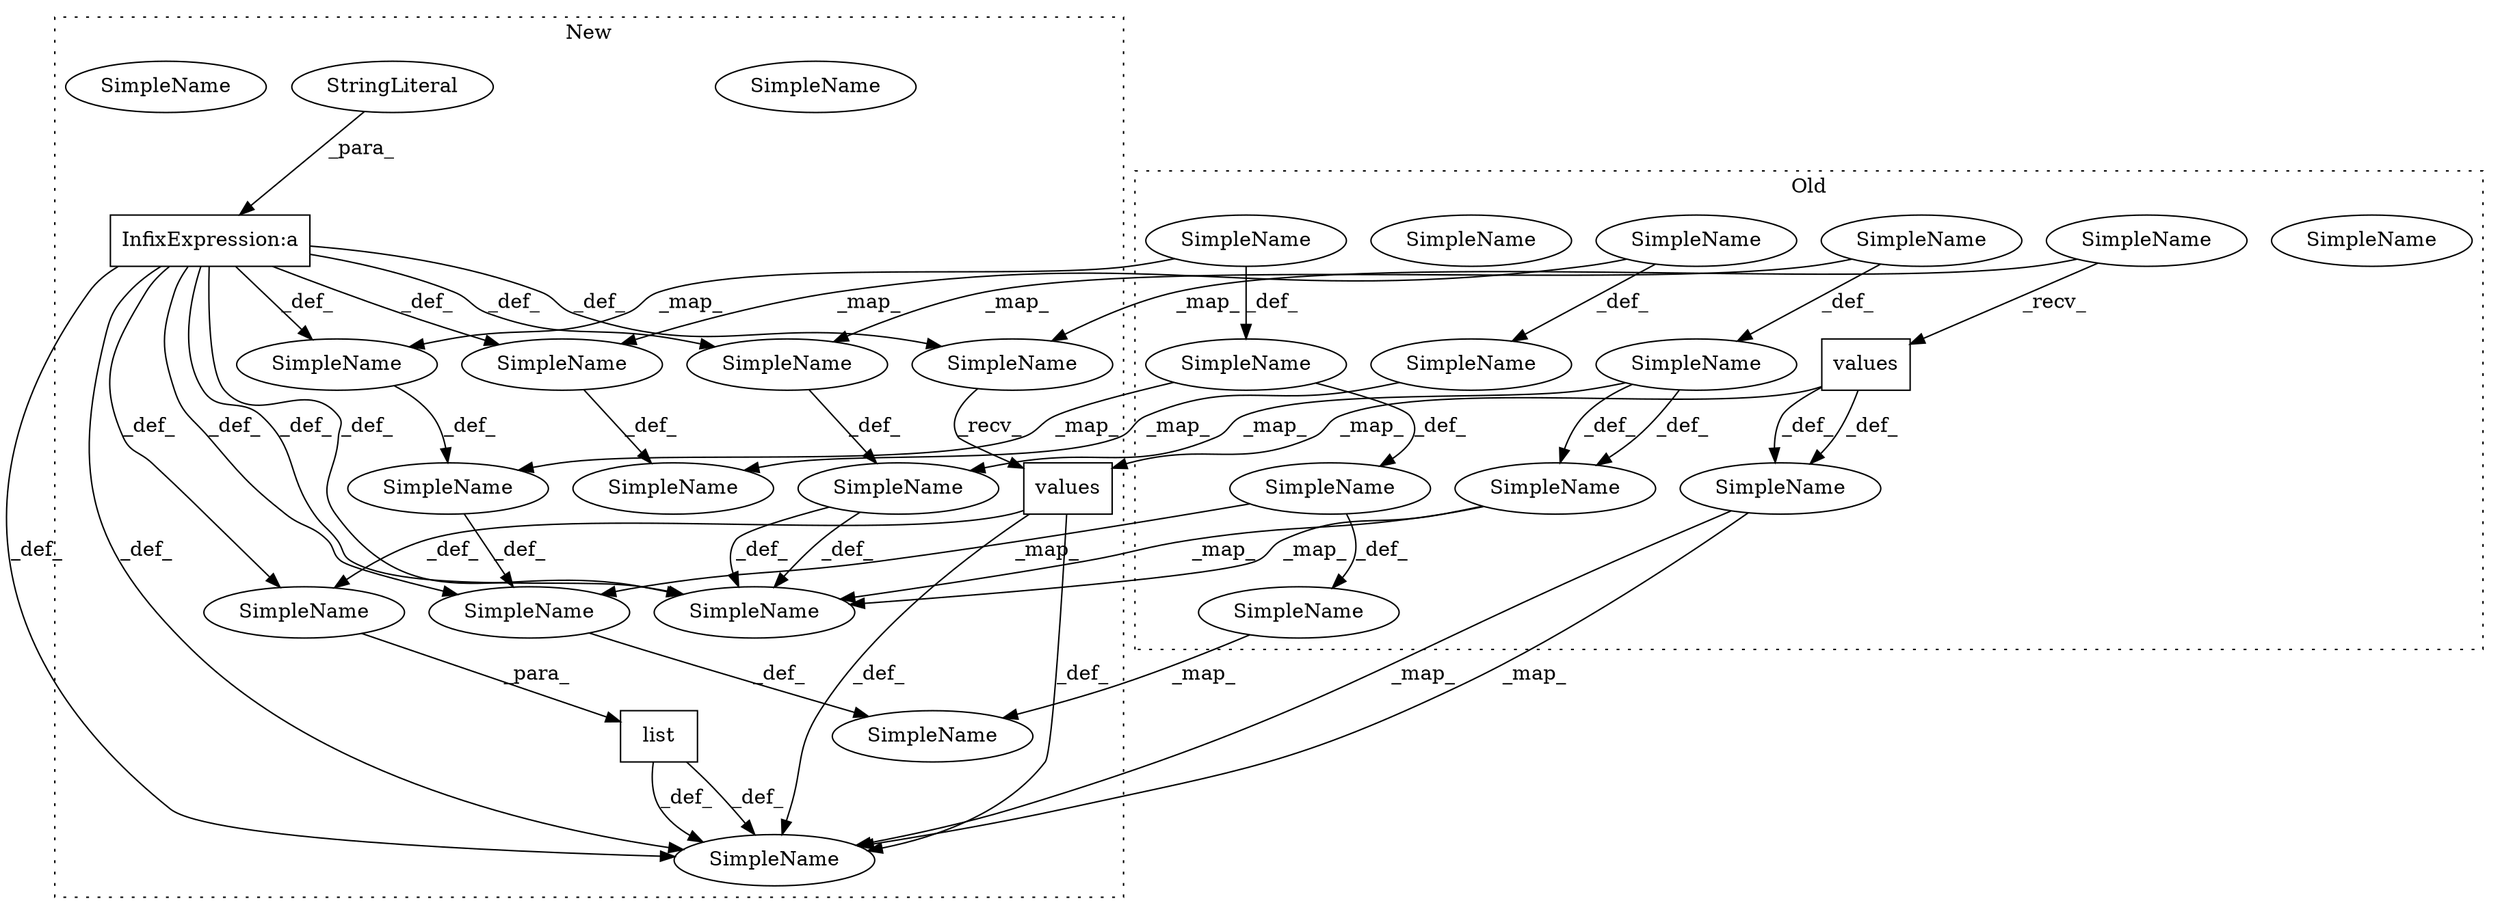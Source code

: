 digraph G {
subgraph cluster0 {
1 [label="values" a="32" s="376" l="8" shape="box"];
5 [label="SimpleName" a="42" s="354" l="9" shape="ellipse"];
8 [label="SimpleName" a="42" s="354" l="9" shape="ellipse"];
12 [label="SimpleName" a="42" s="813" l="11" shape="ellipse"];
14 [label="SimpleName" a="42" s="841" l="5" shape="ellipse"];
16 [label="SimpleName" a="42" s="863" l="11" shape="ellipse"];
18 [label="SimpleName" a="42" s="891" l="5" shape="ellipse"];
20 [label="SimpleName" a="42" s="1024" l="9" shape="ellipse"];
22 [label="SimpleName" a="42" s="1052" l="10" shape="ellipse"];
24 [label="SimpleName" a="42" s="1207" l="12" shape="ellipse"];
26 [label="SimpleName" a="42" s="1232" l="11" shape="ellipse"];
27 [label="SimpleName" a="42" s="1081" l="6" shape="ellipse"];
30 [label="SimpleName" a="42" s="1081" l="6" shape="ellipse"];
31 [label="SimpleName" a="42" s="290" l="7" shape="ellipse"];
label = "Old";
style="dotted";
}
subgraph cluster1 {
2 [label="values" a="32" s="443" l="8" shape="box"];
3 [label="SimpleName" a="42" s="" l="" shape="ellipse"];
4 [label="list" a="32" s="430,451" l="5,1" shape="box"];
6 [label="SimpleName" a="42" s="416" l="9" shape="ellipse"];
7 [label="SimpleName" a="42" s="416" l="9" shape="ellipse"];
9 [label="InfixExpression:a" a="27" s="381" l="3" shape="box"];
10 [label="StringLiteral" a="45" s="345" l="36" shape="ellipse"];
11 [label="SimpleName" a="42" s="893" l="11" shape="ellipse"];
13 [label="SimpleName" a="42" s="921" l="5" shape="ellipse"];
15 [label="SimpleName" a="42" s="943" l="11" shape="ellipse"];
17 [label="SimpleName" a="42" s="971" l="5" shape="ellipse"];
19 [label="SimpleName" a="42" s="1104" l="9" shape="ellipse"];
21 [label="SimpleName" a="42" s="1132" l="10" shape="ellipse"];
23 [label="SimpleName" a="42" s="1287" l="12" shape="ellipse"];
25 [label="SimpleName" a="42" s="1312" l="11" shape="ellipse"];
28 [label="SimpleName" a="42" s="1161" l="6" shape="ellipse"];
29 [label="SimpleName" a="42" s="1161" l="6" shape="ellipse"];
32 [label="SimpleName" a="42" s="320" l="7" shape="ellipse"];
label = "New";
style="dotted";
}
1 -> 8 [label="_def_"];
1 -> 2 [label="_map_"];
1 -> 8 [label="_def_"];
2 -> 7 [label="_def_"];
2 -> 7 [label="_def_"];
2 -> 3 [label="_def_"];
3 -> 4 [label="_para_"];
4 -> 7 [label="_def_"];
4 -> 7 [label="_def_"];
8 -> 7 [label="_map_"];
8 -> 7 [label="_map_"];
9 -> 32 [label="_def_"];
9 -> 11 [label="_def_"];
9 -> 29 [label="_def_"];
9 -> 7 [label="_def_"];
9 -> 15 [label="_def_"];
9 -> 29 [label="_def_"];
9 -> 23 [label="_def_"];
9 -> 7 [label="_def_"];
9 -> 3 [label="_def_"];
9 -> 19 [label="_def_"];
10 -> 9 [label="_para_"];
11 -> 13 [label="_def_"];
12 -> 14 [label="_def_"];
12 -> 11 [label="_map_"];
13 -> 15 [label="_def_"];
14 -> 16 [label="_def_"];
14 -> 13 [label="_map_"];
15 -> 17 [label="_def_"];
16 -> 18 [label="_def_"];
16 -> 15 [label="_map_"];
18 -> 17 [label="_map_"];
19 -> 21 [label="_def_"];
20 -> 19 [label="_map_"];
20 -> 22 [label="_def_"];
21 -> 29 [label="_def_"];
21 -> 29 [label="_def_"];
22 -> 30 [label="_def_"];
22 -> 30 [label="_def_"];
22 -> 21 [label="_map_"];
23 -> 25 [label="_def_"];
24 -> 23 [label="_map_"];
24 -> 26 [label="_def_"];
26 -> 25 [label="_map_"];
30 -> 29 [label="_map_"];
30 -> 29 [label="_map_"];
31 -> 1 [label="_recv_"];
31 -> 32 [label="_map_"];
32 -> 2 [label="_recv_"];
}